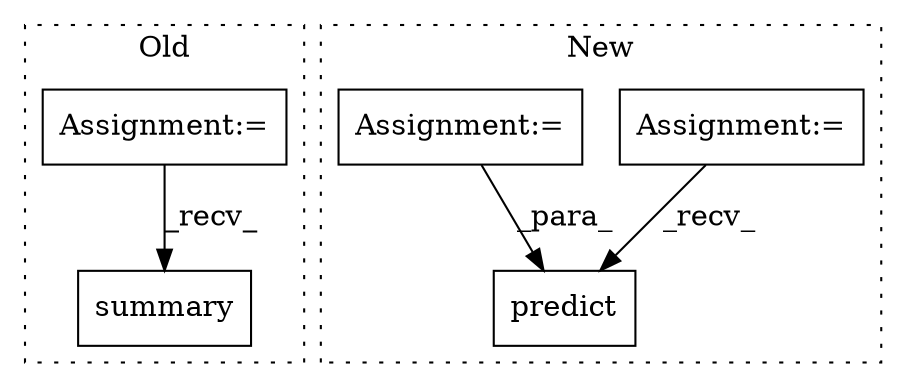 digraph G {
subgraph cluster0 {
1 [label="summary" a="32" s="4524" l="9" shape="box"];
5 [label="Assignment:=" a="7" s="4187" l="1" shape="box"];
label = "Old";
style="dotted";
}
subgraph cluster1 {
2 [label="predict" a="32" s="5348,5357" l="8,1" shape="box"];
3 [label="Assignment:=" a="7" s="4524" l="1" shape="box"];
4 [label="Assignment:=" a="7" s="5257" l="1" shape="box"];
label = "New";
style="dotted";
}
3 -> 2 [label="_recv_"];
4 -> 2 [label="_para_"];
5 -> 1 [label="_recv_"];
}